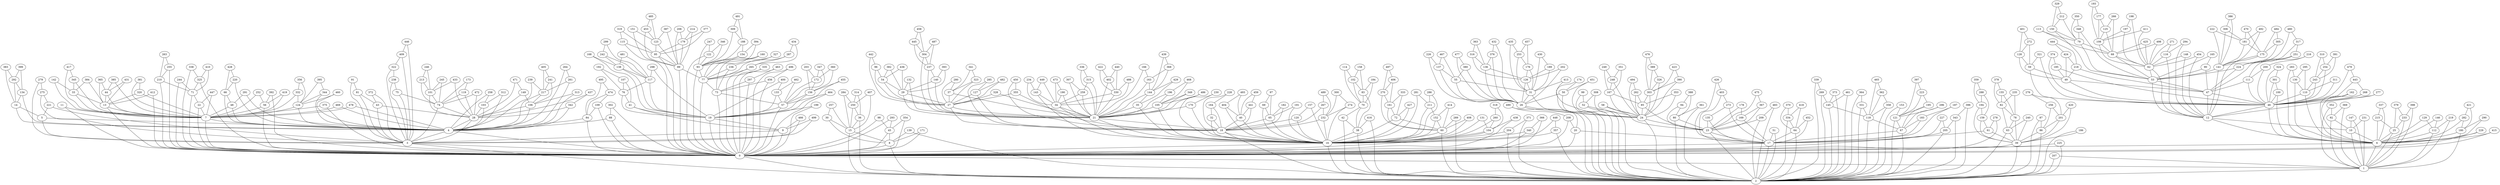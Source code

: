 graph G {
  0;
  1;
  2;
  3;
  4;
  5;
  6;
  7;
  8;
  9;
  10;
  11;
  12;
  13;
  14;
  15;
  16;
  17;
  18;
  19;
  20;
  21;
  22;
  23;
  24;
  25;
  26;
  27;
  28;
  29;
  30;
  31;
  32;
  33;
  34;
  35;
  36;
  37;
  38;
  39;
  40;
  41;
  42;
  43;
  44;
  45;
  46;
  47;
  48;
  49;
  50;
  51;
  52;
  53;
  54;
  55;
  56;
  57;
  58;
  59;
  60;
  61;
  62;
  63;
  64;
  65;
  66;
  67;
  68;
  69;
  70;
  71;
  72;
  73;
  74;
  75;
  76;
  77;
  78;
  79;
  80;
  81;
  82;
  83;
  84;
  85;
  86;
  87;
  88;
  89;
  90;
  91;
  92;
  93;
  94;
  95;
  96;
  97;
  98;
  99;
  100;
  101;
  102;
  103;
  104;
  105;
  106;
  107;
  108;
  109;
  110;
  111;
  112;
  113;
  114;
  115;
  116;
  117;
  118;
  119;
  120;
  121;
  122;
  123;
  124;
  125;
  126;
  127;
  128;
  129;
  130;
  131;
  132;
  133;
  134;
  135;
  136;
  137;
  138;
  139;
  140;
  141;
  142;
  143;
  144;
  145;
  146;
  147;
  148;
  149;
  150;
  151;
  152;
  153;
  154;
  155;
  156;
  157;
  158;
  159;
  160;
  161;
  162;
  163;
  164;
  165;
  166;
  167;
  168;
  169;
  170;
  171;
  172;
  173;
  174;
  175;
  176;
  177;
  178;
  179;
  180;
  181;
  182;
  183;
  184;
  185;
  186;
  187;
  188;
  189;
  190;
  191;
  192;
  193;
  194;
  195;
  196;
  197;
  198;
  199;
  200;
  201;
  202;
  203;
  204;
  205;
  206;
  207;
  208;
  209;
  210;
  211;
  212;
  213;
  214;
  215;
  216;
  217;
  218;
  219;
  220;
  221;
  222;
  223;
  224;
  225;
  226;
  227;
  228;
  229;
  230;
  231;
  232;
  233;
  234;
  235;
  236;
  237;
  238;
  239;
  240;
  241;
  242;
  243;
  244;
  245;
  246;
  247;
  248;
  249;
  250;
  251;
  252;
  253;
  254;
  255;
  256;
  257;
  258;
  259;
  260;
  261;
  262;
  263;
  264;
  265;
  266;
  267;
  268;
  269;
  270;
  271;
  272;
  273;
  274;
  275;
  276;
  277;
  278;
  279;
  280;
  281;
  282;
  283;
  284;
  285;
  286;
  287;
  288;
  289;
  290;
  291;
  292;
  293;
  294;
  295;
  296;
  297;
  298;
  299;
  300;
  301;
  302;
  303;
  304;
  305;
  306;
  307;
  308;
  309;
  310;
  311;
  312;
  313;
  314;
  315;
  316;
  317;
  318;
  319;
  320;
  321;
  322;
  323;
  324;
  325;
  326;
  327;
  328;
  329;
  330;
  331;
  332;
  333;
  334;
  335;
  336;
  337;
  338;
  339;
  340;
  341;
  342;
  343;
  344;
  345;
  346;
  347;
  348;
  349;
  350;
  351;
  352;
  353;
  354;
  355;
  356;
  357;
  358;
  359;
  360;
  361;
  362;
  363;
  364;
  365;
  366;
  367;
  368;
  369;
  370;
  371;
  372;
  373;
  374;
  375;
  376;
  377;
  378;
  379;
  380;
  381;
  382;
  383;
  384;
  385;
  386;
  387;
  388;
  389;
  390;
  391;
  392;
  393;
  394;
  395;
  396;
  397;
  398;
  399;
  400;
  401;
  402;
  403;
  404;
  405;
  406;
  407;
  408;
  409;
  410;
  411;
  412;
  413;
  414;
  415;
  416;
  417;
  418;
  419;
  420;
  421;
  422;
  423;
  424;
  425;
  426;
  427;
  428;
  429;
  430;
  431;
  432;
  433;
  434;
  435;
  436;
  437;
  438;
  439;
  440;
  441;
  442;
  443;
  444;
  445;
  446;
  447;
  448;
  449;
  450;
  451;
  452;
  453;
  454;
  455;
  456;
  457;
  458;
  459;
  460;
  461;
  462;
  463;
  464;
  465;
  466;
  467;
  468;
  469;
  470;
  471;
  472;
  473;
  474;
  475;
  476;
  477;
  478;
  479;
  480;
  481;
  482;
  483;
  484;
  485;
  486;
  487;
  488;
  489;
  490;
  491;
  492;
  493;
  494;
  495;
  496;
  497;
  498;
  499;
   0 -- 1;
   1 -- 2;
   2 -- 0;
   3 -- 2;
   3 -- 0;
   4 -- 3;
   4 -- 0;
   5 -- 4;
   5 -- 3;
   6 -- 0;
   6 -- 1;
   7 -- 4;
   7 -- 0;
   8 -- 2;
   8 -- 0;
   9 -- 3;
   9 -- 0;
   10 -- 6;
   10 -- 1;
   11 -- 7;
   11 -- 0;
   12 -- 10;
   12 -- 6;
   13 -- 7;
   13 -- 0;
   14 -- 5;
   14 -- 4;
   15 -- 8;
   15 -- 2;
   16 -- 2;
   16 -- 0;
   17 -- 2;
   17 -- 0;
   18 -- 16;
   18 -- 2;
   19 -- 9;
   19 -- 0;
   20 -- 17;
   20 -- 0;
   21 -- 18;
   21 -- 16;
   22 -- 7;
   22 -- 0;
   23 -- 17;
   23 -- 2;
   24 -- 23;
   24 -- 2;
   25 -- 6;
   25 -- 1;
   26 -- 24;
   26 -- 2;
   27 -- 21;
   27 -- 18;
   28 -- 4;
   28 -- 3;
   29 -- 27;
   29 -- 21;
   30 -- 15;
   30 -- 8;
   31 -- 26;
   31 -- 24;
   32 -- 18;
   32 -- 16;
   33 -- 13;
   33 -- 7;
   34 -- 21;
   34 -- 16;
   35 -- 21;
   35 -- 16;
   36 -- 15;
   36 -- 2;
   37 -- 27;
   37 -- 21;
   38 -- 16;
   38 -- 2;
   39 -- 2;
   39 -- 0;
   40 -- 18;
   40 -- 16;
   41 -- 19;
   41 -- 9;
   42 -- 38;
   42 -- 2;
   43 -- 28;
   43 -- 3;
   44 -- 13;
   44 -- 7;
   45 -- 8;
   45 -- 0;
   46 -- 12;
   46 -- 6;
   47 -- 46;
   47 -- 12;
   48 -- 7;
   48 -- 4;
   49 -- 47;
   49 -- 46;
   50 -- 26;
   50 -- 2;
   51 -- 17;
   51 -- 2;
   52 -- 24;
   52 -- 2;
   53 -- 47;
   53 -- 12;
   54 -- 29;
   54 -- 27;
   55 -- 31;
   55 -- 26;
   56 -- 7;
   56 -- 0;
   57 -- 19;
   57 -- 0;
   58 -- 24;
   58 -- 23;
   59 -- 49;
   59 -- 46;
   60 -- 16;
   60 -- 2;
   61 -- 39;
   61 -- 0;
   62 -- 53;
   62 -- 12;
   63 -- 39;
   63 -- 2;
   64 -- 17;
   64 -- 2;
   65 -- 18;
   65 -- 16;
   66 -- 48;
   66 -- 4;
   67 -- 17;
   67 -- 2;
   68 -- 62;
   68 -- 53;
   69 -- 65;
   69 -- 16;
   70 -- 42;
   70 -- 38;
   71 -- 22;
   71 -- 0;
   72 -- 60;
   72 -- 16;
   73 -- 57;
   73 -- 0;
   74 -- 28;
   74 -- 3;
   75 -- 74;
   75 -- 3;
   76 -- 41;
   76 -- 19;
   77 -- 73;
   77 -- 0;
   78 -- 63;
   78 -- 39;
   79 -- 68;
   79 -- 53;
   80 -- 23;
   80 -- 2;
   81 -- 43;
   81 -- 3;
   82 -- 78;
   82 -- 63;
   83 -- 70;
   83 -- 38;
   84 -- 4;
   84 -- 0;
   85 -- 24;
   85 -- 23;
   86 -- 39;
   86 -- 2;
   87 -- 86;
   87 -- 2;
   88 -- 4;
   88 -- 0;
   89 -- 77;
   89 -- 0;
   90 -- 53;
   90 -- 47;
   91 -- 81;
   91 -- 3;
   92 -- 10;
   92 -- 1;
   93 -- 77;
   93 -- 0;
   94 -- 80;
   94 -- 23;
   95 -- 89;
   95 -- 0;
   96 -- 54;
   96 -- 27;
   97 -- 69;
   97 -- 65;
   98 -- 45;
   98 -- 0;
   99 -- 52;
   99 -- 2;
   100 -- 46;
   100 -- 6;
   101 -- 74;
   101 -- 28;
   102 -- 83;
   102 -- 70;
   103 -- 28;
   103 -- 4;
   104 -- 16;
   104 -- 0;
   105 -- 21;
   105 -- 16;
   106 -- 28;
   106 -- 4;
   107 -- 76;
   107 -- 41;
   108 -- 68;
   108 -- 62;
   109 -- 84;
   109 -- 0;
   110 -- 46;
   110 -- 6;
   111 -- 47;
   111 -- 46;
   112 -- 6;
   112 -- 1;
   113 -- 79;
   113 -- 68;
   114 -- 102;
   114 -- 70;
   115 -- 95;
   115 -- 0;
   116 -- 62;
   116 -- 12;
   117 -- 76;
   117 -- 19;
   118 -- 67;
   118 -- 2;
   119 -- 74;
   119 -- 28;
   120 -- 18;
   120 -- 16;
   121 -- 67;
   121 -- 2;
   122 -- 93;
   122 -- 0;
   123 -- 95;
   123 -- 89;
   124 -- 7;
   124 -- 4;
   125 -- 108;
   125 -- 68;
   126 -- 31;
   126 -- 26;
   127 -- 27;
   127 -- 18;
   128 -- 59;
   128 -- 49;
   129 -- 112;
   129 -- 6;
   130 -- 110;
   130 -- 6;
   131 -- 104;
   131 -- 16;
   132 -- 29;
   132 -- 21;
   133 -- 57;
   133 -- 19;
   134 -- 14;
   134 -- 4;
   135 -- 23;
   135 -- 17;
   136 -- 126;
   136 -- 26;
   137 -- 55;
   137 -- 26;
   138 -- 117;
   138 -- 19;
   139 -- 8;
   139 -- 2;
   140 -- 29;
   140 -- 21;
   141 -- 53;
   141 -- 12;
   142 -- 33;
   142 -- 7;
   143 -- 34;
   143 -- 16;
   144 -- 35;
   144 -- 21;
   145 -- 118;
   145 -- 2;
   146 -- 112;
   146 -- 6;
   147 -- 10;
   147 -- 1;
   148 -- 62;
   148 -- 12;
   149 -- 106;
   149 -- 28;
   150 -- 79;
   150 -- 53;
   151 -- 123;
   151 -- 89;
   152 -- 60;
   152 -- 16;
   153 -- 121;
   153 -- 2;
   154 -- 93;
   154 -- 77;
   155 -- 82;
   155 -- 78;
   156 -- 57;
   156 -- 19;
   157 -- 120;
   157 -- 16;
   158 -- 102;
   158 -- 83;
   159 -- 61;
   159 -- 39;
   160 -- 93;
   160 -- 77;
   161 -- 72;
   161 -- 60;
   162 -- 46;
   162 -- 6;
   163 -- 144;
   163 -- 21;
   164 -- 32;
   164 -- 18;
   165 -- 90;
   165 -- 53;
   166 -- 163;
   166 -- 21;
   167 -- 85;
   167 -- 24;
   168 -- 138;
   168 -- 19;
   169 -- 23;
   169 -- 17;
   170 -- 21;
   170 -- 16;
   171 -- 8;
   171 -- 0;
   172 -- 156;
   172 -- 57;
   173 -- 119;
   173 -- 74;
   174 -- 50;
   174 -- 2;
   175 -- 141;
   175 -- 12;
   176 -- 126;
   176 -- 31;
   177 -- 125;
   177 -- 108;
   178 -- 169;
   178 -- 23;
   179 -- 95;
   179 -- 89;
   180 -- 6;
   180 -- 1;
   181 -- 175;
   181 -- 141;
   182 -- 65;
   182 -- 18;
   183 -- 67;
   183 -- 17;
   184 -- 83;
   184 -- 70;
   185 -- 49;
   185 -- 46;
   186 -- 39;
   186 -- 2;
   187 -- 183;
   187 -- 17;
   188 -- 154;
   188 -- 93;
   189 -- 126;
   189 -- 31;
   190 -- 34;
   190 -- 21;
   191 -- 65;
   191 -- 16;
   192 -- 107;
   192 -- 76;
   193 -- 177;
   193 -- 108;
   194 -- 159;
   194 -- 39;
   195 -- 121;
   195 -- 67;
   196 -- 105;
   196 -- 21;
   197 -- 108;
   197 -- 62;
   198 -- 197;
   198 -- 62;
   199 -- 19;
   199 -- 0;
   200 -- 111;
   200 -- 46;
   201 -- 86;
   201 -- 39;
   202 -- 126;
   202 -- 26;
   203 -- 172;
   203 -- 156;
   204 -- 16;
   204 -- 2;
   205 -- 17;
   205 -- 2;
   206 -- 179;
   206 -- 89;
   207 -- 1;
   207 -- 2;
   208 -- 20;
   208 -- 0;
   209 -- 23;
   209 -- 2;
   210 -- 71;
   210 -- 0;
   211 -- 152;
   211 -- 16;
   212 -- 150;
   212 -- 79;
   213 -- 101;
   213 -- 74;
   214 -- 179;
   214 -- 89;
   215 -- 25;
   215 -- 6;
   216 -- 200;
   216 -- 111;
   217 -- 106;
   217 -- 4;
   218 -- 49;
   218 -- 47;
   219 -- 112;
   219 -- 1;
   220 -- 66;
   220 -- 4;
   221 -- 5;
   221 -- 3;
   222 -- 181;
   222 -- 141;
   223 -- 195;
   223 -- 121;
   224 -- 53;
   224 -- 47;
   225 -- 2;
   225 -- 0;
   226 -- 137;
   226 -- 26;
   227 -- 205;
   227 -- 17;
   228 -- 164;
   228 -- 18;
   229 -- 6;
   229 -- 0;
   230 -- 170;
   230 -- 16;
   231 -- 10;
   231 -- 1;
   232 -- 18;
   232 -- 16;
   233 -- 25;
   233 -- 1;
   234 -- 143;
   234 -- 34;
   235 -- 82;
   235 -- 78;
   236 -- 77;
   236 -- 73;
   237 -- 140;
   237 -- 21;
   238 -- 75;
   238 -- 3;
   239 -- 217;
   239 -- 4;
   240 -- 63;
   240 -- 39;
   241 -- 217;
   241 -- 106;
   242 -- 138;
   242 -- 117;
   243 -- 110;
   243 -- 46;
   244 -- 71;
   244 -- 0;
   245 -- 101;
   245 -- 74;
   246 -- 213;
   246 -- 101;
   247 -- 122;
   247 -- 93;
   248 -- 167;
   248 -- 24;
   249 -- 248;
   249 -- 167;
   250 -- 36;
   250 -- 15;
   251 -- 224;
   251 -- 47;
   252 -- 56;
   252 -- 7;
   253 -- 176;
   253 -- 31;
   254 -- 243;
   254 -- 46;
   255 -- 210;
   255 -- 0;
   256 -- 201;
   256 -- 86;
   257 -- 30;
   257 -- 15;
   258 -- 103;
   258 -- 4;
   259 -- 34;
   259 -- 21;
   260 -- 104;
   260 -- 16;
   261 -- 217;
   261 -- 4;
   262 -- 85;
   262 -- 24;
   263 -- 255;
   263 -- 210;
   264 -- 261;
   264 -- 4;
   265 -- 77;
   265 -- 0;
   266 -- 125;
   266 -- 68;
   267 -- 232;
   267 -- 18;
   268 -- 46;
   268 -- 6;
   269 -- 145;
   269 -- 2;
   270 -- 161;
   270 -- 60;
   271 -- 116;
   271 -- 62;
   272 -- 128;
   272 -- 59;
   273 -- 135;
   273 -- 17;
   274 -- 232;
   274 -- 16;
   275 -- 221;
   275 -- 3;
   276 -- 256;
   276 -- 201;
   277 -- 46;
   277 -- 12;
   278 -- 61;
   278 -- 0;
   279 -- 275;
   279 -- 3;
   280 -- 37;
   280 -- 27;
   281 -- 211;
   281 -- 16;
   282 -- 180;
   282 -- 6;
   283 -- 130;
   283 -- 6;
   284 -- 250;
   284 -- 15;
   285 -- 127;
   285 -- 18;
   286 -- 211;
   286 -- 16;
   287 -- 265;
   287 -- 77;
   288 -- 194;
   288 -- 159;
   289 -- 60;
   289 -- 2;
   290 -- 180;
   290 -- 6;
   291 -- 48;
   291 -- 4;
   292 -- 134;
   292 -- 14;
   293 -- 45;
   293 -- 0;
   294 -- 116;
   294 -- 12;
   295 -- 130;
   295 -- 110;
   296 -- 121;
   296 -- 67;
   297 -- 73;
   297 -- 0;
   298 -- 117;
   298 -- 19;
   299 -- 242;
   299 -- 117;
   300 -- 274;
   300 -- 232;
   301 -- 100;
   301 -- 46;
   302 -- 88;
   302 -- 0;
   303 -- 85;
   303 -- 24;
   304 -- 237;
   304 -- 21;
   305 -- 175;
   305 -- 141;
   306 -- 181;
   306 -- 141;
   307 -- 259;
   307 -- 21;
   308 -- 52;
   308 -- 2;
   309 -- 188;
   309 -- 93;
   310 -- 254;
   310 -- 243;
   311 -- 110;
   311 -- 46;
   312 -- 103;
   312 -- 4;
   313 -- 106;
   313 -- 4;
   314 -- 250;
   314 -- 36;
   315 -- 259;
   315 -- 21;
   316 -- 136;
   316 -- 126;
   317 -- 251;
   317 -- 224;
   318 -- 260;
   318 -- 104;
   319 -- 115;
   319 -- 95;
   320 -- 13;
   320 -- 7;
   321 -- 59;
   321 -- 46;
   322 -- 238;
   322 -- 3;
   323 -- 37;
   323 -- 27;
   324 -- 301;
   324 -- 46;
   325 -- 71;
   325 -- 0;
   326 -- 303;
   326 -- 24;
   327 -- 236;
   327 -- 73;
   328 -- 27;
   328 -- 21;
   329 -- 212;
   329 -- 150;
   330 -- 34;
   330 -- 21;
   331 -- 118;
   331 -- 2;
   332 -- 124;
   332 -- 7;
   333 -- 161;
   333 -- 72;
   334 -- 64;
   334 -- 2;
   335 -- 77;
   335 -- 0;
   336 -- 315;
   336 -- 21;
   337 -- 215;
   337 -- 6;
   338 -- 325;
   338 -- 0;
   339 -- 269;
   339 -- 2;
   340 -- 16;
   340 -- 0;
   341 -- 323;
   341 -- 37;
   342 -- 28;
   342 -- 4;
   343 -- 205;
   343 -- 2;
   344 -- 124;
   344 -- 4;
   345 -- 33;
   345 -- 7;
   346 -- 122;
   346 -- 93;
   347 -- 172;
   347 -- 57;
   348 -- 79;
   348 -- 53;
   349 -- 105;
   349 -- 21;
   350 -- 348;
   350 -- 79;
   351 -- 248;
   351 -- 167;
   352 -- 92;
   352 -- 1;
   353 -- 85;
   353 -- 24;
   354 -- 45;
   354 -- 0;
   355 -- 27;
   355 -- 18;
   356 -- 332;
   356 -- 124;
   357 -- 16;
   357 -- 2;
   358 -- 118;
   358 -- 2;
   359 -- 288;
   359 -- 194;
   360 -- 172;
   360 -- 156;
   361 -- 80;
   361 -- 2;
   362 -- 358;
   362 -- 118;
   363 -- 316;
   363 -- 136;
   364 -- 331;
   364 -- 2;
   365 -- 44;
   365 -- 13;
   366 -- 340;
   366 -- 0;
   367 -- 169;
   367 -- 23;
   368 -- 163;
   368 -- 144;
   369 -- 92;
   369 -- 1;
   370 -- 334;
   370 -- 64;
   371 -- 204;
   371 -- 2;
   372 -- 43;
   372 -- 3;
   373 -- 145;
   373 -- 2;
   374 -- 185;
   374 -- 46;
   375 -- 7;
   375 -- 0;
   376 -- 136;
   376 -- 26;
   377 -- 179;
   377 -- 95;
   378 -- 155;
   378 -- 82;
   379 -- 233;
   379 -- 25;
   380 -- 55;
   380 -- 26;
   381 -- 320;
   381 -- 7;
   382 -- 54;
   382 -- 29;
   383 -- 292;
   383 -- 14;
   384 -- 33;
   384 -- 13;
   385 -- 44;
   385 -- 7;
   386 -- 306;
   386 -- 141;
   387 -- 123;
   387 -- 89;
   388 -- 94;
   388 -- 80;
   389 -- 326;
   389 -- 303;
   390 -- 303;
   390 -- 24;
   391 -- 254;
   391 -- 243;
   392 -- 56;
   392 -- 0;
   393 -- 140;
   393 -- 29;
   394 -- 154;
   394 -- 93;
   395 -- 344;
   395 -- 124;
   396 -- 343;
   396 -- 2;
   397 -- 223;
   397 -- 121;
   398 -- 233;
   398 -- 1;
   399 -- 292;
   399 -- 134;
   400 -- 133;
   400 -- 19;
   401 -- 272;
   401 -- 128;
   402 -- 330;
   402 -- 21;
   403 -- 273;
   403 -- 17;
   404 -- 40;
   404 -- 16;
   405 -- 241;
   405 -- 217;
   406 -- 270;
   406 -- 161;
   407 -- 250;
   407 -- 15;
   408 -- 60;
   408 -- 16;
   409 -- 322;
   409 -- 3;
   410 -- 325;
   410 -- 71;
   411 -- 108;
   411 -- 62;
   412 -- 13;
   412 -- 0;
   413 -- 31;
   413 -- 24;
   414 -- 152;
   414 -- 60;
   415 -- 6;
   415 -- 0;
   416 -- 38;
   416 -- 2;
   417 -- 345;
   417 -- 7;
   418 -- 334;
   418 -- 64;
   419 -- 56;
   419 -- 7;
   420 -- 201;
   420 -- 39;
   421 -- 282;
   421 -- 180;
   422 -- 402;
   422 -- 330;
   423 -- 390;
   423 -- 303;
   424 -- 218;
   424 -- 49;
   425 -- 68;
   425 -- 62;
   426 -- 403;
   426 -- 17;
   427 -- 72;
   427 -- 16;
   428 -- 220;
   428 -- 66;
   429 -- 144;
   429 -- 35;
   430 -- 189;
   430 -- 31;
   431 -- 44;
   431 -- 13;
   432 -- 376;
   432 -- 26;
   433 -- 101;
   433 -- 28;
   434 -- 287;
   434 -- 265;
   435 -- 253;
   435 -- 31;
   436 -- 54;
   436 -- 29;
   437 -- 342;
   437 -- 28;
   438 -- 104;
   438 -- 0;
   439 -- 368;
   439 -- 144;
   440 -- 402;
   440 -- 330;
   441 -- 40;
   441 -- 18;
   442 -- 96;
   442 -- 27;
   443 -- 268;
   443 -- 46;
   444 -- 424;
   444 -- 218;
   445 -- 304;
   445 -- 237;
   446 -- 409;
   446 -- 3;
   447 -- 22;
   447 -- 7;
   448 -- 357;
   448 -- 16;
   449 -- 143;
   449 -- 34;
   450 -- 355;
   450 -- 18;
   451 -- 50;
   451 -- 2;
   452 -- 64;
   452 -- 17;
   453 -- 123;
   453 -- 89;
   454 -- 62;
   454 -- 12;
   455 -- 156;
   455 -- 19;
   456 -- 73;
   456 -- 0;
   457 -- 253;
   457 -- 176;
   458 -- 445;
   458 -- 304;
   459 -- 441;
   459 -- 40;
   460 -- 124;
   460 -- 4;
   461 -- 145;
   461 -- 2;
   462 -- 133;
   462 -- 57;
   463 -- 297;
   463 -- 0;
   464 -- 57;
   464 -- 0;
   465 -- 362;
   465 -- 118;
   466 -- 9;
   466 -- 3;
   467 -- 137;
   467 -- 55;
   468 -- 196;
   468 -- 105;
   469 -- 7;
   469 -- 4;
   470 -- 181;
   470 -- 175;
   471 -- 149;
   471 -- 28;
   472 -- 74;
   472 -- 28;
   473 -- 190;
   473 -- 34;
   474 -- 109;
   474 -- 84;
   475 -- 367;
   475 -- 23;
   476 -- 389;
   476 -- 303;
   477 -- 380;
   477 -- 26;
   478 -- 7;
   478 -- 4;
   479 -- 443;
   479 -- 46;
   480 -- 317;
   480 -- 224;
   481 -- 138;
   481 -- 117;
   482 -- 127;
   482 -- 27;
   483 -- 209;
   483 -- 2;
   484 -- 305;
   484 -- 175;
   485 -- 453;
   485 -- 123;
   486 -- 105;
   486 -- 21;
   487 -- 304;
   487 -- 237;
   488 -- 330;
   488 -- 34;
   489 -- 267;
   489 -- 232;
   490 -- 208;
   490 -- 20;
   491 -- 309;
   491 -- 188;
   492 -- 181;
   492 -- 141;
   493 -- 404;
   493 -- 40;
   494 -- 262;
   494 -- 24;
   495 -- 474;
   495 -- 84;
   496 -- 456;
   496 -- 0;
   497 -- 406;
   497 -- 270;
   498 -- 68;
   498 -- 62;
   499 -- 9;
   499 -- 3;
}
